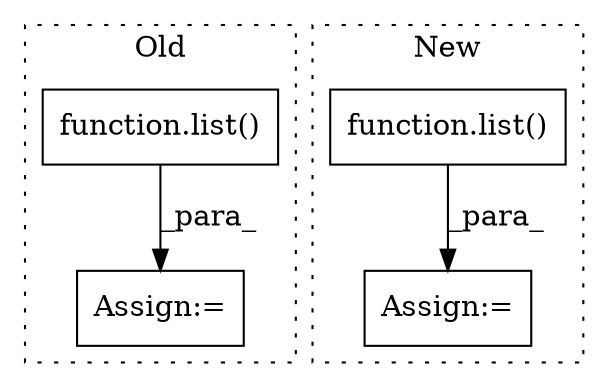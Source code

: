 digraph G {
subgraph cluster0 {
1 [label="function.list()" a="75" s="3980,4007" l="5,1" shape="box"];
4 [label="Assign:=" a="68" s="3977" l="3" shape="box"];
label = "Old";
style="dotted";
}
subgraph cluster1 {
2 [label="function.list()" a="75" s="4404,4431" l="5,1" shape="box"];
3 [label="Assign:=" a="68" s="4401" l="3" shape="box"];
label = "New";
style="dotted";
}
1 -> 4 [label="_para_"];
2 -> 3 [label="_para_"];
}